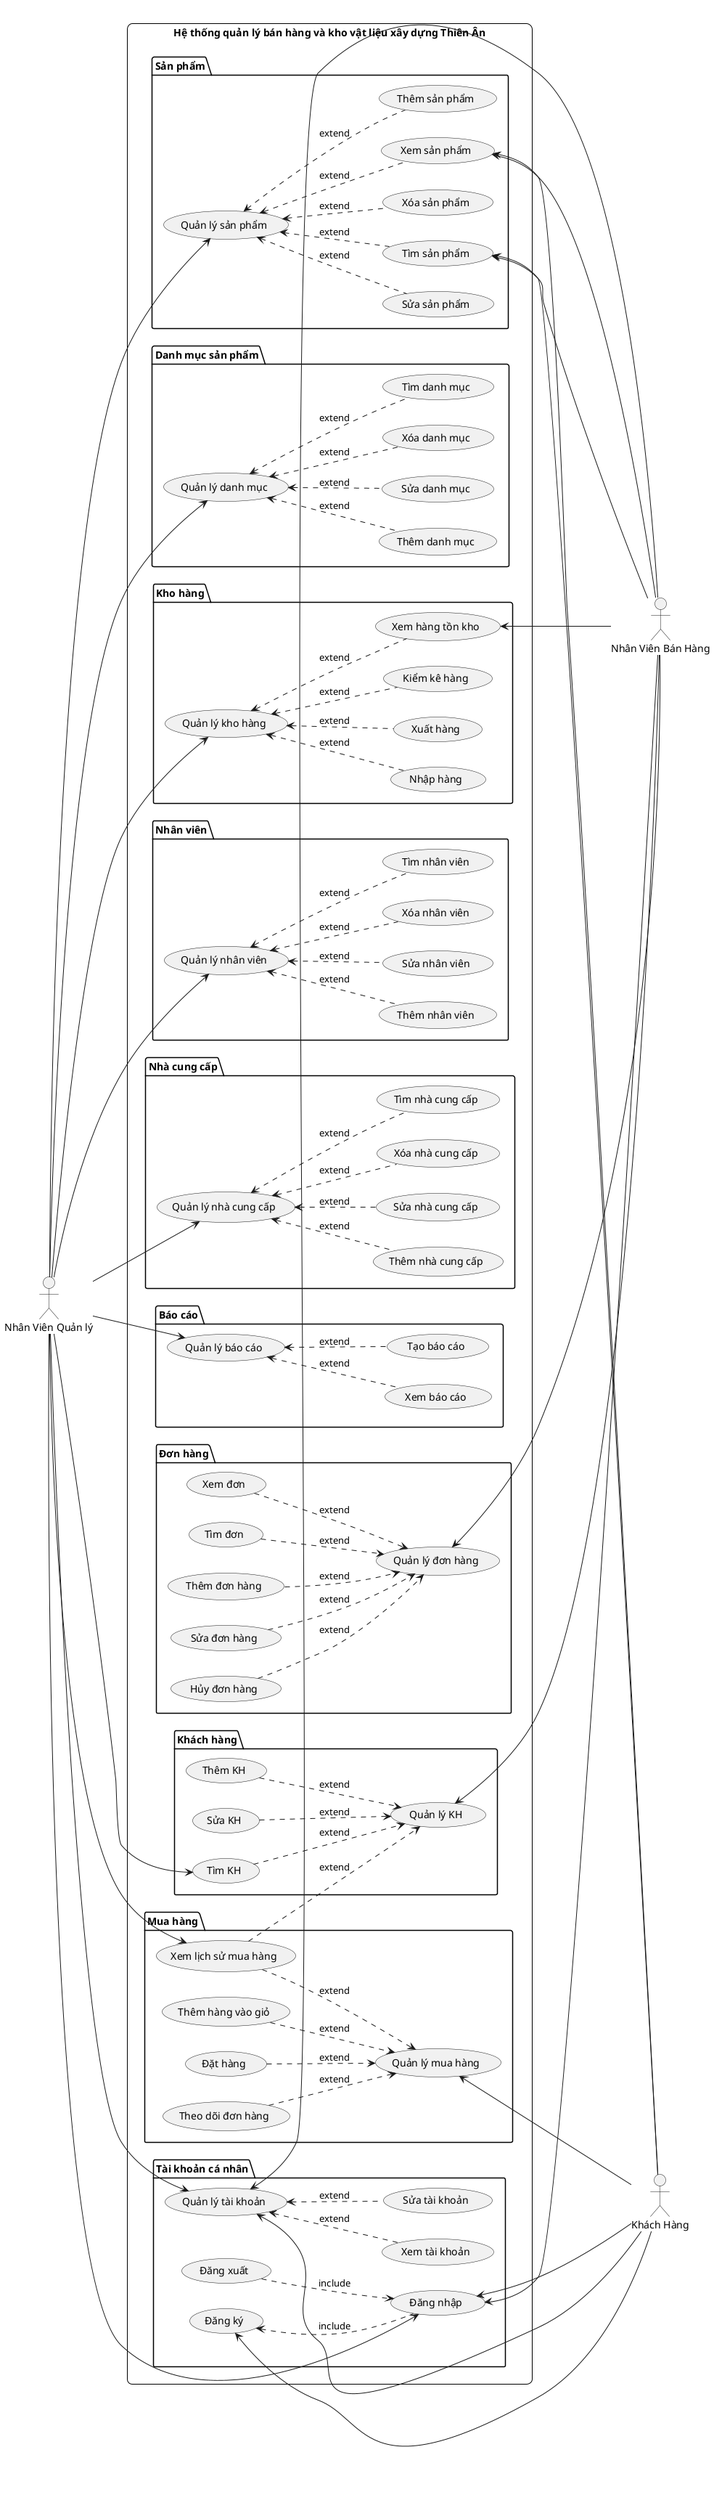 @startuml UC-SN

skinparam shadowing false
left to right direction
skinparam rectangle {
  BackgroundColor White
  BorderColor Black
  RoundCorner 15
}

actor "Khách Hàng" as KH
actor "Nhân Viên Quản lý" as NVQL
actor "Nhân Viên Bán Hàng" as NVBH

rectangle "Hệ thống quản lý bán hàng và kho vật liệu xây dựng Thiên Ân" {

  '>>>>>>>>>>>>>>> Khai báo >>>>>>>>>>>>>>>

  package "Sản phẩm" {
    (Quản lý sản phẩm) as QLSP
    (Xem sản phẩm) as XEM_SP
    (Thêm sản phẩm) as THEM_SP
    (Sửa sản phẩm) as SUA_SP
    (Tìm sản phẩm) as TIM_SP
    (Xóa sản phẩm) as XOA_SP
  }

  package "Danh mục sản phẩm" {
    (Quản lý danh mục) as QLDMSP
    (Thêm danh mục) as THEM_DMSP
    (Sửa danh mục) as SUA_DMSP
    (Xóa danh mục) as XOA_DMSP
    (Tìm danh mục) as TIM_DMSP
  }

  package "Kho hàng" {
    (Quản lý kho hàng) as QLKHO
    (Nhập hàng) as NHAP_HANG
    (Xuất hàng) as XUAT_HANG
    (Kiểm kê hàng) as KIEM_HANG
    (Xem hàng tồn kho) as XEM_HANG
  }

  package "Nhân viên" {
    (Quản lý nhân viên) as QLNV
    (Thêm nhân viên) as THEM_NV
    (Sửa nhân viên) as SUA_NV
    (Xóa nhân viên) as XOA_NV
    (Tìm nhân viên) as TIM_NV
  }

  package "Nhà cung cấp" {
    (Quản lý nhà cung cấp) as QLNCC
    (Thêm nhà cung cấp) as THEM_NCC
    (Sửa nhà cung cấp) as SUA_NCC
    (Xóa nhà cung cấp) as XOA_NCC
    (Tìm nhà cung cấp) as TIM_NCC
  }

  package "Báo cáo" {
    (Quản lý báo cáo) as QLBC
    (Xem báo cáo) as XEM_BC
    (Tạo báo cáo) as TAO_BC
  }

  package "Khách hàng" {
    (Quản lý KH) as QLKH
    (Thêm KH) as THEM_KH
    (Sửa KH) as SUA_KH
    (Tìm KH) as TIM_KH
  }

  package "Đơn hàng" {
    (Quản lý đơn hàng) as QLDH
    (Thêm đơn hàng) as THEM_DH
    (Sửa đơn hàng) as SUA_DH
    (Hủy đơn hàng) as HUY_DH
    (Xem đơn) as XEM_DH
    (Tìm đơn) as TIM_DH
  }

  package "Mua hàng" {
    (Quản lý mua hàng) as QLMH
    (Thêm hàng vào giỏ) as THEM_HANG_GH
    (Đặt hàng) as DAT_HANG
    (Theo dõi đơn hàng) as THEO_DOI_HANG
    (Xem lịch sử mua hàng) as XEM_LSMH
  }

  package "Tài khoản cá nhân" {
    (Quản lý tài khoản) as QLTK
    (Đăng ký) as DANG_KY
    (Đăng nhập) as DANG_NHAP
    (Đăng xuất) as DANG_XUAT
    (Xem tài khoản) as XEM_TK
    (Sửa tài khoản) as SUA_TK
  }

  '>>>>>>>>>>>>>>> Gán đối tượng >>>>>>>>>>>>>>>

  '----------- Nhân Viên Quản lý -----------
  NVQL --> QLSP
  NVQL --> QLDMSP
  NVQL --> QLKHO
  NVQL --> QLNV
  NVQL --> QLNCC
  NVQL --> QLBC

  DANG_NHAP <-- NVQL
  QLTK <-- NVQL

  'Tài khoản
  DANG_KY <.. DANG_NHAP : include
  DANG_XUAT ..> DANG_NHAP : include
  QLTK <.. XEM_TK : extend
  QLTK <.. SUA_TK : extend

  'Sản phẩm
  QLSP <.. XEM_SP : extend
  QLSP <.. THEM_SP : extend
  QLSP <.. SUA_SP : extend
  QLSP <.. TIM_SP : extend
  QLSP <.. XOA_SP : extend

  'Danh mục sản phẩm
  QLDMSP <.. THEM_DMSP : extend
  QLDMSP <.. SUA_DMSP : extend
  QLDMSP <.. XOA_DMSP : extend
  QLDMSP <.. TIM_DMSP : extend

  'Kho hàng
  QLKHO <.. NHAP_HANG : extend
  QLKHO <.. XUAT_HANG : extend
  QLKHO <.. KIEM_HANG : extend
  QLKHO <.. XEM_HANG : extend

  'Nhân viên
  QLNV <.. THEM_NV : extend
  QLNV <.. SUA_NV : extend
  QLNV <.. XOA_NV : extend
  QLNV <.. TIM_NV : extend

  'Nhà cung cấp
  QLNCC <.. THEM_NCC : extend
  QLNCC <.. SUA_NCC : extend
  QLNCC <.. XOA_NCC : extend
  QLNCC <.. TIM_NCC : extend

  'Báo cáo
  QLBC <.. XEM_BC : extend
  QLBC <.. TAO_BC : extend

  'Khách hàng
  NVQL --> TIM_KH
  NVQL --> XEM_LSMH

  '----------- Nhân Viên Bán Hàng -----------
  NVBH --> QLDH
  NVBH --> QLKH

  'Tài khoản
  DANG_NHAP <-- NVBH
  QLTK <-- NVBH

  'Đơn hàng
  THEM_DH ..> QLDH : extend
  SUA_DH ..> QLDH : extend
  HUY_DH ..> QLDH : extend
  XEM_DH ..> QLDH : extend
  TIM_DH ..> QLDH : extend

  'Khách hàng
  THEM_KH ..> QLKH : extend
  SUA_KH ..> QLKH : extend
  TIM_KH ..> QLKH : extend
  XEM_LSMH ..> QLKH : extend

  'Sản phẩm
  XEM_SP <--- NVBH
  TIM_SP <--- NVBH

  'Kho
  XEM_HANG <--- NVBH

  '----------- Khách Hàng -----------
  QLMH <-- KH
  
  'Tài khoản
  DANG_KY <-- KH
  DANG_NHAP <-- KH
  QLTK <-- KH

  'Sản phẩm
  XEM_SP <--- KH
  TIM_SP <--- KH

  'Mua hàng
  THEM_HANG_GH ..> QLMH : extend
  DAT_HANG ..> QLMH : extend
  THEO_DOI_HANG ..> QLMH : extend
  XEM_LSMH ..> QLMH : extend
}

@enduml
